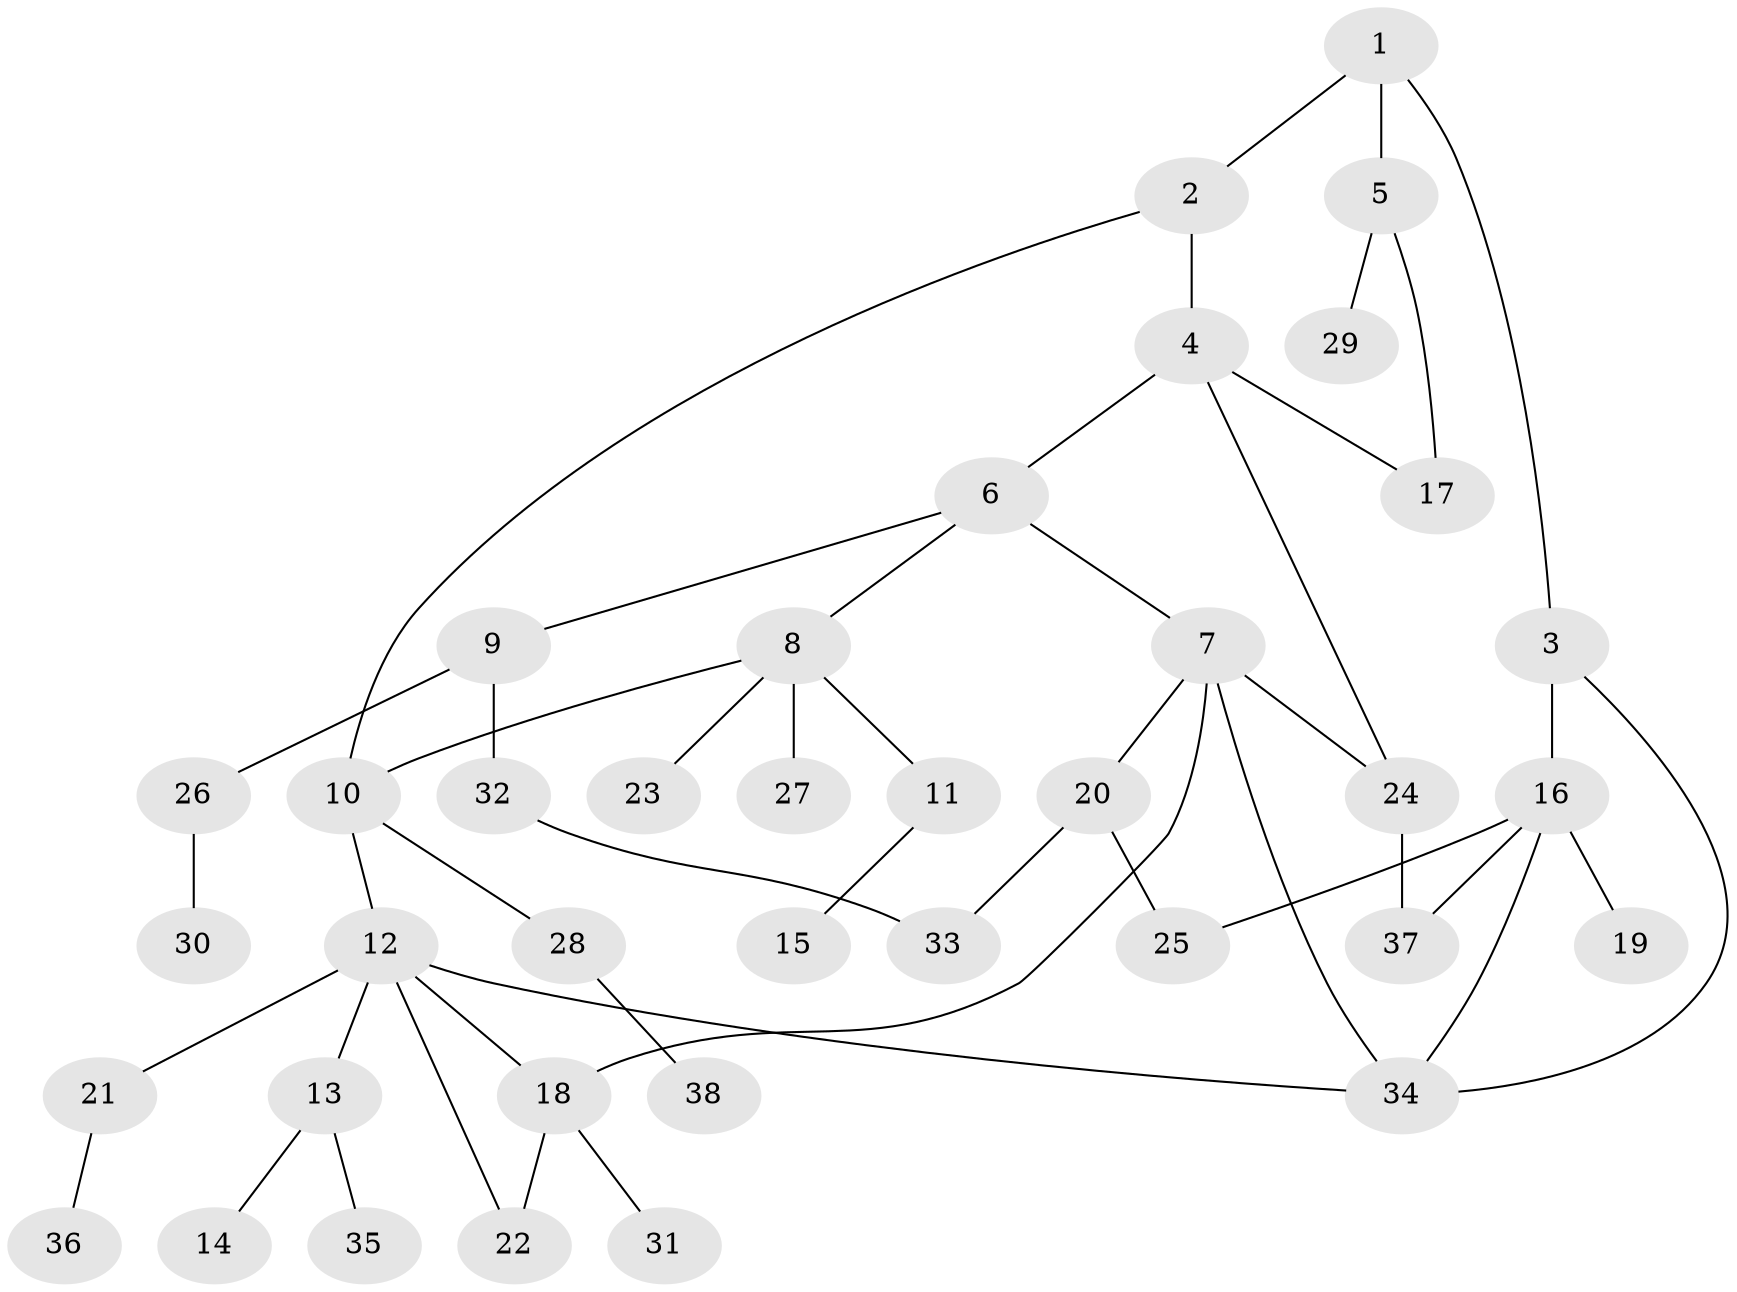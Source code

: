 // original degree distribution, {3: 0.1509433962264151, 4: 0.1509433962264151, 6: 0.018867924528301886, 1: 0.32075471698113206, 5: 0.03773584905660377, 2: 0.3018867924528302, 7: 0.018867924528301886}
// Generated by graph-tools (version 1.1) at 2025/49/03/04/25 22:49:08]
// undirected, 38 vertices, 48 edges
graph export_dot {
  node [color=gray90,style=filled];
  1;
  2;
  3;
  4;
  5;
  6;
  7;
  8;
  9;
  10;
  11;
  12;
  13;
  14;
  15;
  16;
  17;
  18;
  19;
  20;
  21;
  22;
  23;
  24;
  25;
  26;
  27;
  28;
  29;
  30;
  31;
  32;
  33;
  34;
  35;
  36;
  37;
  38;
  1 -- 2 [weight=1.0];
  1 -- 3 [weight=1.0];
  1 -- 5 [weight=1.0];
  2 -- 4 [weight=1.0];
  2 -- 10 [weight=1.0];
  3 -- 16 [weight=1.0];
  3 -- 34 [weight=1.0];
  4 -- 6 [weight=1.0];
  4 -- 17 [weight=1.0];
  4 -- 24 [weight=1.0];
  5 -- 17 [weight=1.0];
  5 -- 29 [weight=1.0];
  6 -- 7 [weight=1.0];
  6 -- 8 [weight=1.0];
  6 -- 9 [weight=1.0];
  7 -- 18 [weight=1.0];
  7 -- 20 [weight=1.0];
  7 -- 24 [weight=1.0];
  7 -- 34 [weight=1.0];
  8 -- 10 [weight=1.0];
  8 -- 11 [weight=1.0];
  8 -- 23 [weight=1.0];
  8 -- 27 [weight=1.0];
  9 -- 26 [weight=1.0];
  9 -- 32 [weight=1.0];
  10 -- 12 [weight=1.0];
  10 -- 28 [weight=1.0];
  11 -- 15 [weight=1.0];
  12 -- 13 [weight=1.0];
  12 -- 18 [weight=1.0];
  12 -- 21 [weight=1.0];
  12 -- 22 [weight=1.0];
  12 -- 34 [weight=1.0];
  13 -- 14 [weight=1.0];
  13 -- 35 [weight=1.0];
  16 -- 19 [weight=1.0];
  16 -- 25 [weight=1.0];
  16 -- 34 [weight=1.0];
  16 -- 37 [weight=1.0];
  18 -- 22 [weight=1.0];
  18 -- 31 [weight=1.0];
  20 -- 25 [weight=1.0];
  20 -- 33 [weight=1.0];
  21 -- 36 [weight=1.0];
  24 -- 37 [weight=1.0];
  26 -- 30 [weight=1.0];
  28 -- 38 [weight=1.0];
  32 -- 33 [weight=1.0];
}

